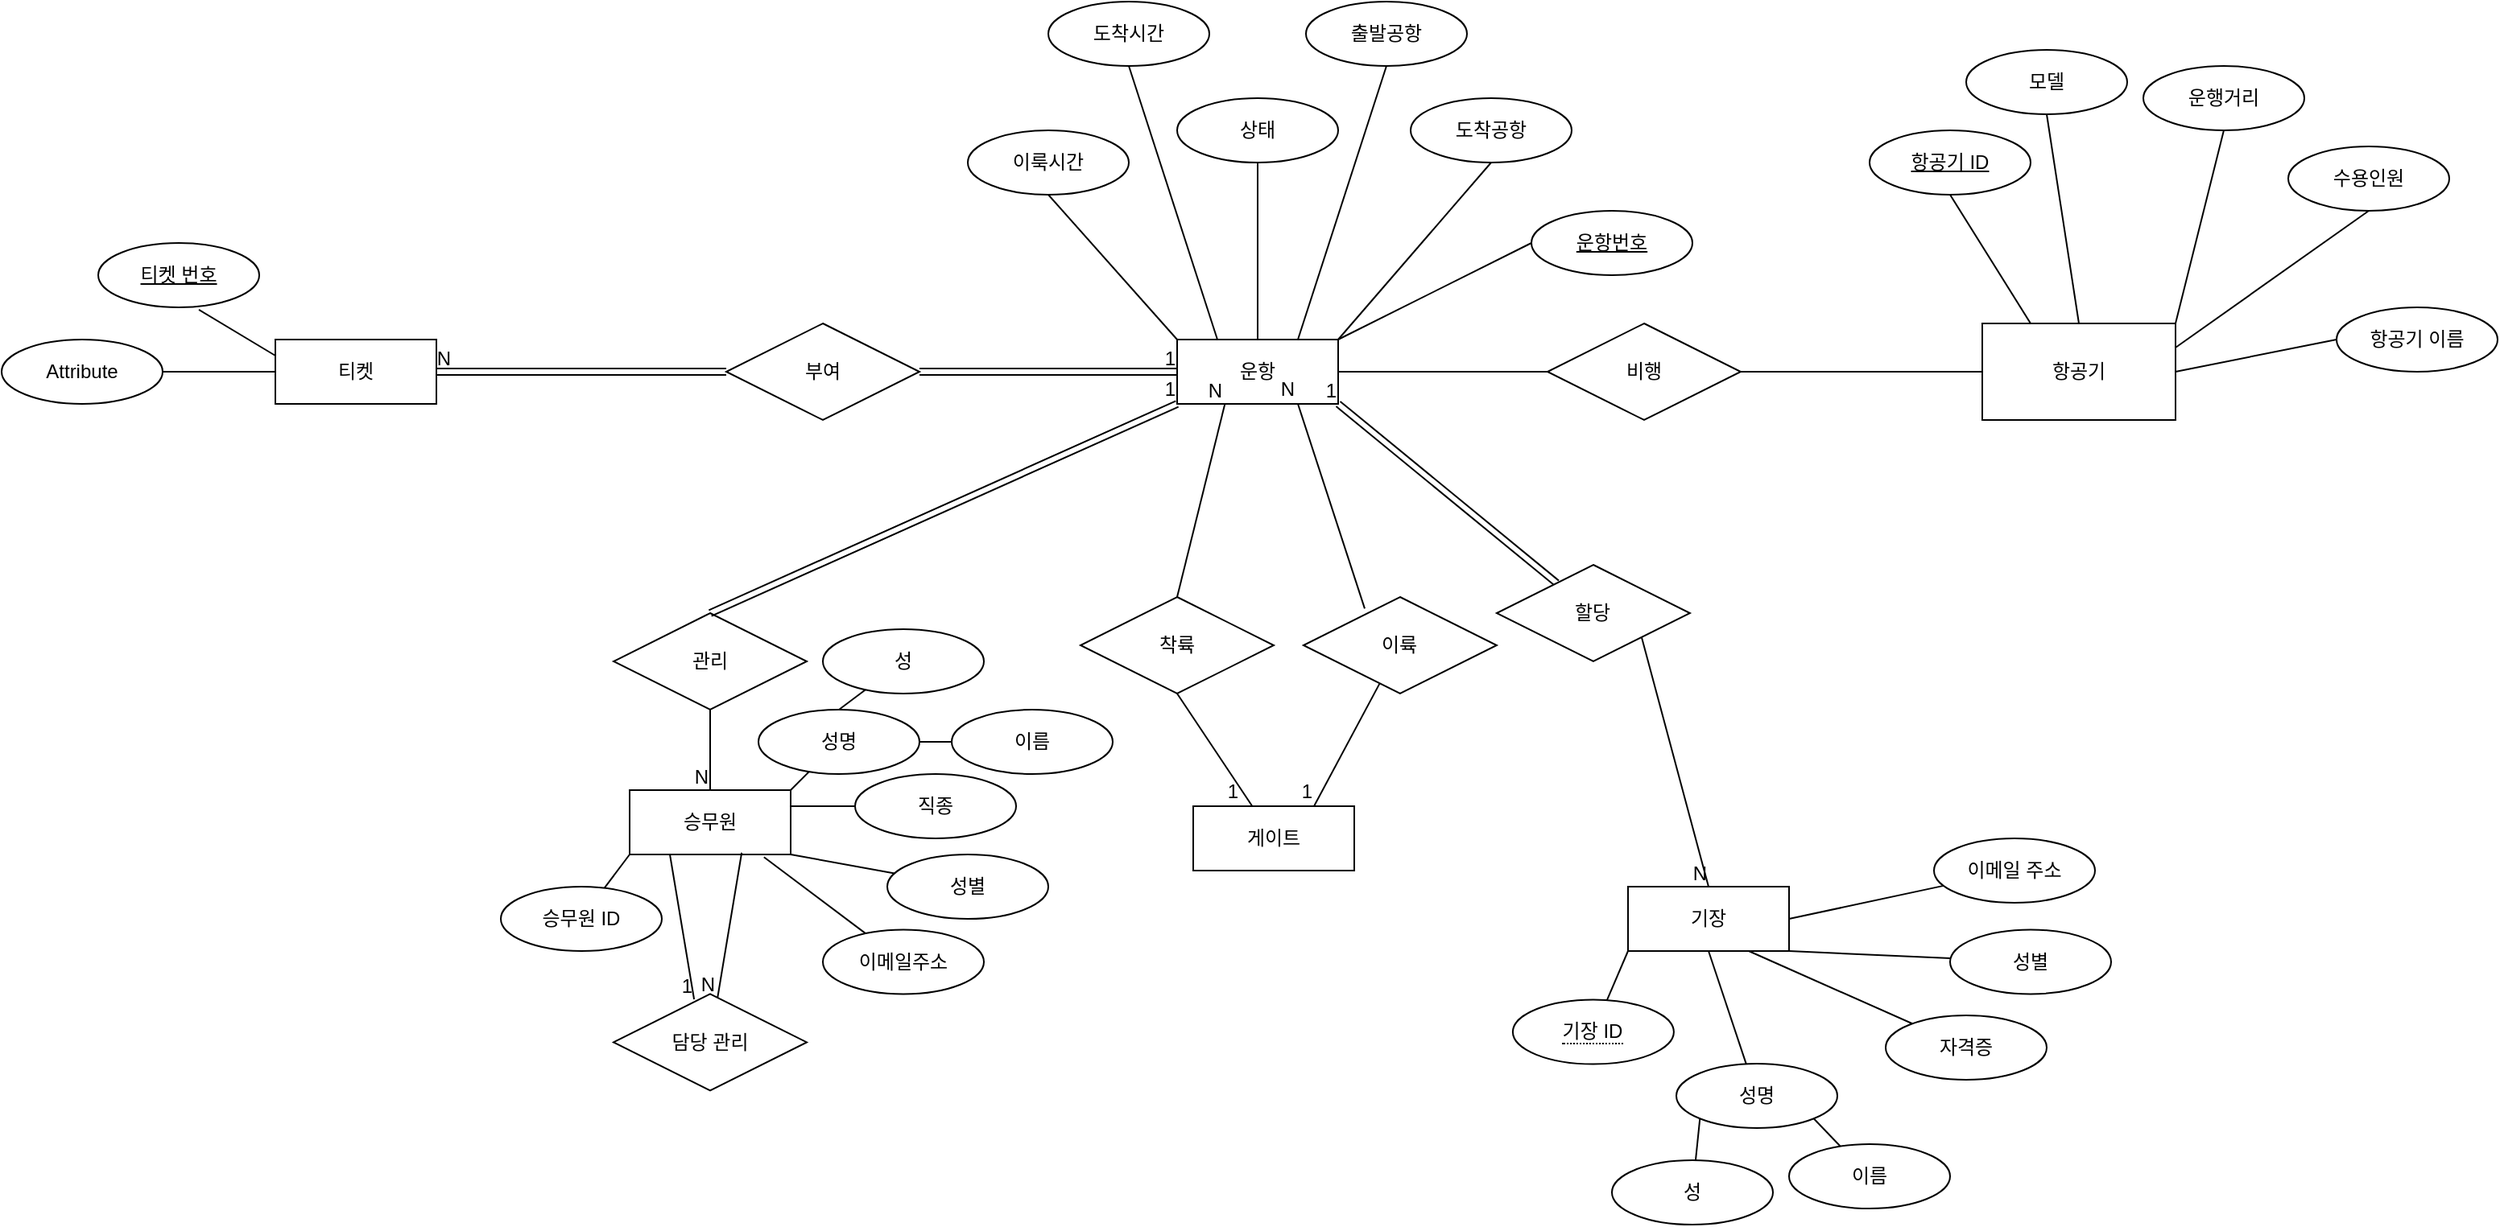 <mxfile version="24.4.9" type="github">
  <diagram name="페이지-1" id="geKBbEWEFcXSWuYg8slL">
    <mxGraphModel dx="1254" dy="447" grid="1" gridSize="10" guides="1" tooltips="1" connect="1" arrows="1" fold="1" page="1" pageScale="1" pageWidth="827" pageHeight="1169" math="0" shadow="0">
      <root>
        <mxCell id="0" />
        <mxCell id="1" parent="0" />
        <mxCell id="P_y4aerGXSMcK7ylAQnV-1" value="운항" style="whiteSpace=wrap;html=1;align=center;" vertex="1" parent="1">
          <mxGeometry x="-40" y="440" width="100" height="40" as="geometry" />
        </mxCell>
        <mxCell id="P_y4aerGXSMcK7ylAQnV-2" value="" style="endArrow=none;html=1;rounded=0;entryX=0;entryY=0;entryDx=0;entryDy=0;exitX=0.5;exitY=1;exitDx=0;exitDy=0;" edge="1" parent="1" source="P_y4aerGXSMcK7ylAQnV-4" target="P_y4aerGXSMcK7ylAQnV-1">
          <mxGeometry relative="1" as="geometry">
            <mxPoint x="-120" y="350" as="sourcePoint" />
            <mxPoint x="10" y="430" as="targetPoint" />
          </mxGeometry>
        </mxCell>
        <mxCell id="P_y4aerGXSMcK7ylAQnV-4" value="이룩시간" style="ellipse;whiteSpace=wrap;html=1;align=center;" vertex="1" parent="1">
          <mxGeometry x="-170" y="310" width="100" height="40" as="geometry" />
        </mxCell>
        <mxCell id="P_y4aerGXSMcK7ylAQnV-5" value="" style="endArrow=none;html=1;rounded=0;entryX=0.25;entryY=0;entryDx=0;entryDy=0;exitX=0.5;exitY=1;exitDx=0;exitDy=0;" edge="1" parent="1" source="P_y4aerGXSMcK7ylAQnV-6" target="P_y4aerGXSMcK7ylAQnV-1">
          <mxGeometry relative="1" as="geometry">
            <mxPoint x="-60" y="270" as="sourcePoint" />
            <mxPoint x="90" y="410" as="targetPoint" />
          </mxGeometry>
        </mxCell>
        <mxCell id="P_y4aerGXSMcK7ylAQnV-6" value="도착시간" style="ellipse;whiteSpace=wrap;html=1;align=center;" vertex="1" parent="1">
          <mxGeometry x="-120" y="230" width="100" height="40" as="geometry" />
        </mxCell>
        <mxCell id="P_y4aerGXSMcK7ylAQnV-7" value="" style="endArrow=none;html=1;rounded=0;entryX=0.5;entryY=0;entryDx=0;entryDy=0;exitX=0.5;exitY=1;exitDx=0;exitDy=0;" edge="1" parent="1" source="P_y4aerGXSMcK7ylAQnV-8" target="P_y4aerGXSMcK7ylAQnV-1">
          <mxGeometry relative="1" as="geometry">
            <mxPoint x="20" y="340" as="sourcePoint" />
            <mxPoint x="100" y="430" as="targetPoint" />
          </mxGeometry>
        </mxCell>
        <mxCell id="P_y4aerGXSMcK7ylAQnV-8" value="상태" style="ellipse;whiteSpace=wrap;html=1;align=center;" vertex="1" parent="1">
          <mxGeometry x="-40" y="290" width="100" height="40" as="geometry" />
        </mxCell>
        <mxCell id="P_y4aerGXSMcK7ylAQnV-9" value="" style="endArrow=none;html=1;rounded=0;entryX=0.75;entryY=0;entryDx=0;entryDy=0;exitX=0.5;exitY=1;exitDx=0;exitDy=0;" edge="1" parent="1" source="P_y4aerGXSMcK7ylAQnV-10" target="P_y4aerGXSMcK7ylAQnV-1">
          <mxGeometry relative="1" as="geometry">
            <mxPoint x="120" y="310" as="sourcePoint" />
            <mxPoint x="35" y="420" as="targetPoint" />
          </mxGeometry>
        </mxCell>
        <mxCell id="P_y4aerGXSMcK7ylAQnV-10" value="출발공항" style="ellipse;whiteSpace=wrap;html=1;align=center;" vertex="1" parent="1">
          <mxGeometry x="40" y="230" width="100" height="40" as="geometry" />
        </mxCell>
        <mxCell id="P_y4aerGXSMcK7ylAQnV-11" value="" style="endArrow=none;html=1;rounded=0;entryX=1;entryY=0;entryDx=0;entryDy=0;exitX=0.5;exitY=1;exitDx=0;exitDy=0;" edge="1" parent="1" source="P_y4aerGXSMcK7ylAQnV-12" target="P_y4aerGXSMcK7ylAQnV-1">
          <mxGeometry relative="1" as="geometry">
            <mxPoint x="185" y="370" as="sourcePoint" />
            <mxPoint x="70" y="480" as="targetPoint" />
          </mxGeometry>
        </mxCell>
        <mxCell id="P_y4aerGXSMcK7ylAQnV-12" value="도착공항" style="ellipse;whiteSpace=wrap;html=1;align=center;" vertex="1" parent="1">
          <mxGeometry x="105" y="290" width="100" height="40" as="geometry" />
        </mxCell>
        <mxCell id="P_y4aerGXSMcK7ylAQnV-13" value="" style="endArrow=none;html=1;rounded=0;entryX=1;entryY=0;entryDx=0;entryDy=0;exitX=0;exitY=0.5;exitDx=0;exitDy=0;" edge="1" parent="1" source="P_y4aerGXSMcK7ylAQnV-15" target="P_y4aerGXSMcK7ylAQnV-1">
          <mxGeometry relative="1" as="geometry">
            <mxPoint x="195" y="350" as="sourcePoint" />
            <mxPoint x="140" y="520" as="targetPoint" />
          </mxGeometry>
        </mxCell>
        <mxCell id="P_y4aerGXSMcK7ylAQnV-15" value="&lt;u&gt;운항번호&lt;/u&gt;" style="ellipse;whiteSpace=wrap;html=1;align=center;" vertex="1" parent="1">
          <mxGeometry x="180" y="360" width="100" height="40" as="geometry" />
        </mxCell>
        <mxCell id="P_y4aerGXSMcK7ylAQnV-20" value="" style="endArrow=none;html=1;rounded=0;entryX=0;entryY=0.5;entryDx=0;entryDy=0;exitX=1;exitY=0.5;exitDx=0;exitDy=0;" edge="1" parent="1" source="P_y4aerGXSMcK7ylAQnV-1" target="P_y4aerGXSMcK7ylAQnV-73">
          <mxGeometry relative="1" as="geometry">
            <mxPoint x="60" y="460" as="sourcePoint" />
            <mxPoint x="220" y="460" as="targetPoint" />
          </mxGeometry>
        </mxCell>
        <mxCell id="P_y4aerGXSMcK7ylAQnV-21" value="항공기" style="whiteSpace=wrap;html=1;" vertex="1" parent="1">
          <mxGeometry x="460" y="430" width="120" height="60" as="geometry" />
        </mxCell>
        <mxCell id="P_y4aerGXSMcK7ylAQnV-23" value="" style="endArrow=none;html=1;rounded=0;entryX=0;entryY=0.5;entryDx=0;entryDy=0;exitX=1;exitY=0.5;exitDx=0;exitDy=0;" edge="1" parent="1" source="P_y4aerGXSMcK7ylAQnV-73" target="P_y4aerGXSMcK7ylAQnV-21">
          <mxGeometry relative="1" as="geometry">
            <mxPoint x="300" y="460" as="sourcePoint" />
            <mxPoint x="460" y="459.58" as="targetPoint" />
          </mxGeometry>
        </mxCell>
        <mxCell id="P_y4aerGXSMcK7ylAQnV-24" value="" style="endArrow=none;html=1;rounded=0;entryX=0.25;entryY=0;entryDx=0;entryDy=0;exitX=0.5;exitY=1;exitDx=0;exitDy=0;" edge="1" parent="1" source="P_y4aerGXSMcK7ylAQnV-36" target="P_y4aerGXSMcK7ylAQnV-21">
          <mxGeometry relative="1" as="geometry">
            <mxPoint x="435.8" y="341" as="sourcePoint" />
            <mxPoint x="540" y="390" as="targetPoint" />
          </mxGeometry>
        </mxCell>
        <mxCell id="P_y4aerGXSMcK7ylAQnV-26" value="모델" style="ellipse;whiteSpace=wrap;html=1;align=center;" vertex="1" parent="1">
          <mxGeometry x="450" y="260" width="100" height="40" as="geometry" />
        </mxCell>
        <mxCell id="P_y4aerGXSMcK7ylAQnV-27" value="" style="endArrow=none;html=1;rounded=0;entryX=0.5;entryY=0;entryDx=0;entryDy=0;exitX=0.5;exitY=1;exitDx=0;exitDy=0;" edge="1" parent="1" source="P_y4aerGXSMcK7ylAQnV-26" target="P_y4aerGXSMcK7ylAQnV-21">
          <mxGeometry relative="1" as="geometry">
            <mxPoint x="440" y="350" as="sourcePoint" />
            <mxPoint x="500" y="440" as="targetPoint" />
          </mxGeometry>
        </mxCell>
        <mxCell id="P_y4aerGXSMcK7ylAQnV-28" value="" style="endArrow=none;html=1;rounded=0;entryX=1;entryY=0;entryDx=0;entryDy=0;exitX=0.5;exitY=1;exitDx=0;exitDy=0;" edge="1" parent="1" source="P_y4aerGXSMcK7ylAQnV-31" target="P_y4aerGXSMcK7ylAQnV-21">
          <mxGeometry relative="1" as="geometry">
            <mxPoint x="630" y="360" as="sourcePoint" />
            <mxPoint x="510" y="450" as="targetPoint" />
          </mxGeometry>
        </mxCell>
        <mxCell id="P_y4aerGXSMcK7ylAQnV-31" value="운행거리" style="ellipse;whiteSpace=wrap;html=1;align=center;" vertex="1" parent="1">
          <mxGeometry x="560" y="270" width="100" height="40" as="geometry" />
        </mxCell>
        <mxCell id="P_y4aerGXSMcK7ylAQnV-32" value="" style="endArrow=none;html=1;rounded=0;entryX=1;entryY=0.25;entryDx=0;entryDy=0;exitX=0.5;exitY=1;exitDx=0;exitDy=0;" edge="1" parent="1" source="P_y4aerGXSMcK7ylAQnV-33" target="P_y4aerGXSMcK7ylAQnV-21">
          <mxGeometry relative="1" as="geometry">
            <mxPoint x="700" y="360" as="sourcePoint" />
            <mxPoint x="520" y="460" as="targetPoint" />
          </mxGeometry>
        </mxCell>
        <mxCell id="P_y4aerGXSMcK7ylAQnV-33" value="수용인원" style="ellipse;whiteSpace=wrap;html=1;align=center;" vertex="1" parent="1">
          <mxGeometry x="650" y="320" width="100" height="40" as="geometry" />
        </mxCell>
        <mxCell id="P_y4aerGXSMcK7ylAQnV-34" value="" style="endArrow=none;html=1;rounded=0;entryX=1;entryY=0.5;entryDx=0;entryDy=0;exitX=0;exitY=0.5;exitDx=0;exitDy=0;" edge="1" parent="1" source="P_y4aerGXSMcK7ylAQnV-35" target="P_y4aerGXSMcK7ylAQnV-21">
          <mxGeometry relative="1" as="geometry">
            <mxPoint x="680" y="440" as="sourcePoint" />
            <mxPoint x="530" y="470" as="targetPoint" />
          </mxGeometry>
        </mxCell>
        <mxCell id="P_y4aerGXSMcK7ylAQnV-35" value="항공기 이름" style="ellipse;whiteSpace=wrap;html=1;align=center;" vertex="1" parent="1">
          <mxGeometry x="680" y="420" width="100" height="40" as="geometry" />
        </mxCell>
        <mxCell id="P_y4aerGXSMcK7ylAQnV-36" value="&lt;u&gt;항공기 ID&lt;/u&gt;" style="ellipse;whiteSpace=wrap;html=1;align=center;" vertex="1" parent="1">
          <mxGeometry x="390" y="310" width="100" height="40" as="geometry" />
        </mxCell>
        <mxCell id="P_y4aerGXSMcK7ylAQnV-39" value="" style="shape=link;html=1;rounded=0;entryX=1;entryY=1;entryDx=0;entryDy=0;" edge="1" parent="1" source="P_y4aerGXSMcK7ylAQnV-72" target="P_y4aerGXSMcK7ylAQnV-1">
          <mxGeometry relative="1" as="geometry">
            <mxPoint x="190" y="590" as="sourcePoint" />
            <mxPoint x="250" y="550" as="targetPoint" />
          </mxGeometry>
        </mxCell>
        <mxCell id="P_y4aerGXSMcK7ylAQnV-40" value="1" style="resizable=0;html=1;whiteSpace=wrap;align=right;verticalAlign=bottom;" connectable="0" vertex="1" parent="P_y4aerGXSMcK7ylAQnV-39">
          <mxGeometry x="1" relative="1" as="geometry" />
        </mxCell>
        <mxCell id="P_y4aerGXSMcK7ylAQnV-44" value="" style="endArrow=none;html=1;rounded=0;exitX=1;exitY=1;exitDx=0;exitDy=0;entryX=0.5;entryY=0;entryDx=0;entryDy=0;" edge="1" parent="1" source="P_y4aerGXSMcK7ylAQnV-72" target="P_y4aerGXSMcK7ylAQnV-46">
          <mxGeometry relative="1" as="geometry">
            <mxPoint x="230" y="630" as="sourcePoint" />
            <mxPoint x="280" y="770" as="targetPoint" />
          </mxGeometry>
        </mxCell>
        <mxCell id="P_y4aerGXSMcK7ylAQnV-45" value="N" style="resizable=0;html=1;whiteSpace=wrap;align=right;verticalAlign=bottom;" connectable="0" vertex="1" parent="P_y4aerGXSMcK7ylAQnV-44">
          <mxGeometry x="1" relative="1" as="geometry">
            <mxPoint as="offset" />
          </mxGeometry>
        </mxCell>
        <mxCell id="P_y4aerGXSMcK7ylAQnV-46" value="기장" style="whiteSpace=wrap;html=1;align=center;" vertex="1" parent="1">
          <mxGeometry x="240" y="780" width="100" height="40" as="geometry" />
        </mxCell>
        <mxCell id="P_y4aerGXSMcK7ylAQnV-48" value="" style="endArrow=none;html=1;rounded=0;exitX=1;exitY=0.5;exitDx=0;exitDy=0;" edge="1" parent="1" source="P_y4aerGXSMcK7ylAQnV-46" target="P_y4aerGXSMcK7ylAQnV-49">
          <mxGeometry relative="1" as="geometry">
            <mxPoint x="390" y="840" as="sourcePoint" />
            <mxPoint x="450" y="770" as="targetPoint" />
          </mxGeometry>
        </mxCell>
        <mxCell id="P_y4aerGXSMcK7ylAQnV-49" value="이메일 주소" style="ellipse;whiteSpace=wrap;html=1;align=center;" vertex="1" parent="1">
          <mxGeometry x="430" y="750" width="100" height="40" as="geometry" />
        </mxCell>
        <mxCell id="P_y4aerGXSMcK7ylAQnV-50" value="" style="endArrow=none;html=1;rounded=0;exitX=1;exitY=1;exitDx=0;exitDy=0;" edge="1" parent="1" source="P_y4aerGXSMcK7ylAQnV-46" target="P_y4aerGXSMcK7ylAQnV-53">
          <mxGeometry relative="1" as="geometry">
            <mxPoint x="350" y="810" as="sourcePoint" />
            <mxPoint x="440.68" y="826.712" as="targetPoint" />
          </mxGeometry>
        </mxCell>
        <mxCell id="P_y4aerGXSMcK7ylAQnV-52" value="" style="endArrow=none;html=1;rounded=0;exitX=0.75;exitY=1;exitDx=0;exitDy=0;" edge="1" parent="1" source="P_y4aerGXSMcK7ylAQnV-46" target="P_y4aerGXSMcK7ylAQnV-55">
          <mxGeometry relative="1" as="geometry">
            <mxPoint x="360" y="820" as="sourcePoint" />
            <mxPoint x="410" y="860" as="targetPoint" />
          </mxGeometry>
        </mxCell>
        <mxCell id="P_y4aerGXSMcK7ylAQnV-53" value="성별" style="ellipse;whiteSpace=wrap;html=1;align=center;" vertex="1" parent="1">
          <mxGeometry x="440.0" y="806.712" width="100" height="40" as="geometry" />
        </mxCell>
        <mxCell id="P_y4aerGXSMcK7ylAQnV-55" value="자격증" style="ellipse;whiteSpace=wrap;html=1;align=center;" vertex="1" parent="1">
          <mxGeometry x="400" y="860" width="100" height="40" as="geometry" />
        </mxCell>
        <mxCell id="P_y4aerGXSMcK7ylAQnV-56" value="" style="endArrow=none;html=1;rounded=0;exitX=0.5;exitY=1;exitDx=0;exitDy=0;" edge="1" parent="1" source="P_y4aerGXSMcK7ylAQnV-46" target="P_y4aerGXSMcK7ylAQnV-57">
          <mxGeometry relative="1" as="geometry">
            <mxPoint x="370" y="830" as="sourcePoint" />
            <mxPoint x="320" y="910" as="targetPoint" />
          </mxGeometry>
        </mxCell>
        <mxCell id="P_y4aerGXSMcK7ylAQnV-57" value="성명" style="ellipse;whiteSpace=wrap;html=1;align=center;" vertex="1" parent="1">
          <mxGeometry x="270" y="890" width="100" height="40" as="geometry" />
        </mxCell>
        <mxCell id="P_y4aerGXSMcK7ylAQnV-58" value="" style="endArrow=none;html=1;rounded=0;exitX=0;exitY=1;exitDx=0;exitDy=0;" edge="1" parent="1" source="P_y4aerGXSMcK7ylAQnV-57" target="P_y4aerGXSMcK7ylAQnV-59">
          <mxGeometry relative="1" as="geometry">
            <mxPoint x="380" y="840" as="sourcePoint" />
            <mxPoint x="280" y="970" as="targetPoint" />
          </mxGeometry>
        </mxCell>
        <mxCell id="P_y4aerGXSMcK7ylAQnV-59" value="성" style="ellipse;whiteSpace=wrap;html=1;align=center;" vertex="1" parent="1">
          <mxGeometry x="230" y="950" width="100" height="40" as="geometry" />
        </mxCell>
        <mxCell id="P_y4aerGXSMcK7ylAQnV-60" value="" style="endArrow=none;html=1;rounded=0;exitX=1;exitY=1;exitDx=0;exitDy=0;" edge="1" parent="1" source="P_y4aerGXSMcK7ylAQnV-57" target="P_y4aerGXSMcK7ylAQnV-61">
          <mxGeometry relative="1" as="geometry">
            <mxPoint x="390" y="850" as="sourcePoint" />
            <mxPoint x="390" y="960" as="targetPoint" />
          </mxGeometry>
        </mxCell>
        <mxCell id="P_y4aerGXSMcK7ylAQnV-61" value="이름" style="ellipse;whiteSpace=wrap;html=1;align=center;" vertex="1" parent="1">
          <mxGeometry x="340" y="940" width="100" height="40" as="geometry" />
        </mxCell>
        <mxCell id="P_y4aerGXSMcK7ylAQnV-62" value="" style="endArrow=none;html=1;rounded=0;exitX=0;exitY=1;exitDx=0;exitDy=0;" edge="1" parent="1" source="P_y4aerGXSMcK7ylAQnV-46" target="P_y4aerGXSMcK7ylAQnV-65">
          <mxGeometry relative="1" as="geometry">
            <mxPoint x="400" y="860" as="sourcePoint" />
            <mxPoint x="218.448" y="870.288" as="targetPoint" />
          </mxGeometry>
        </mxCell>
        <mxCell id="P_y4aerGXSMcK7ylAQnV-65" value="&lt;span style=&quot;border-bottom: 1px dotted&quot;&gt;기장 ID&lt;/span&gt;" style="ellipse;whiteSpace=wrap;html=1;align=center;" vertex="1" parent="1">
          <mxGeometry x="168.448" y="850.288" width="100" height="40" as="geometry" />
        </mxCell>
        <mxCell id="P_y4aerGXSMcK7ylAQnV-66" value="" style="endArrow=none;html=1;rounded=0;entryX=0.296;entryY=1.007;entryDx=0;entryDy=0;entryPerimeter=0;exitX=0.5;exitY=0;exitDx=0;exitDy=0;" edge="1" parent="1" source="P_y4aerGXSMcK7ylAQnV-71" target="P_y4aerGXSMcK7ylAQnV-1">
          <mxGeometry relative="1" as="geometry">
            <mxPoint x="-40" y="600" as="sourcePoint" />
            <mxPoint x="120" y="600" as="targetPoint" />
          </mxGeometry>
        </mxCell>
        <mxCell id="P_y4aerGXSMcK7ylAQnV-67" value="N" style="resizable=0;html=1;whiteSpace=wrap;align=right;verticalAlign=bottom;" connectable="0" vertex="1" parent="P_y4aerGXSMcK7ylAQnV-66">
          <mxGeometry x="1" relative="1" as="geometry" />
        </mxCell>
        <mxCell id="P_y4aerGXSMcK7ylAQnV-68" value="" style="endArrow=none;html=1;rounded=0;entryX=0.75;entryY=1;entryDx=0;entryDy=0;exitX=0.317;exitY=0.12;exitDx=0;exitDy=0;exitPerimeter=0;" edge="1" parent="1" source="P_y4aerGXSMcK7ylAQnV-76" target="P_y4aerGXSMcK7ylAQnV-1">
          <mxGeometry relative="1" as="geometry">
            <mxPoint x="70" y="600" as="sourcePoint" />
            <mxPoint y="490" as="targetPoint" />
          </mxGeometry>
        </mxCell>
        <mxCell id="P_y4aerGXSMcK7ylAQnV-69" value="N" style="resizable=0;html=1;whiteSpace=wrap;align=right;verticalAlign=bottom;" connectable="0" vertex="1" parent="P_y4aerGXSMcK7ylAQnV-68">
          <mxGeometry x="1" relative="1" as="geometry" />
        </mxCell>
        <mxCell id="P_y4aerGXSMcK7ylAQnV-71" value="착륙" style="shape=rhombus;perimeter=rhombusPerimeter;whiteSpace=wrap;html=1;align=center;" vertex="1" parent="1">
          <mxGeometry x="-100" y="600" width="120" height="60" as="geometry" />
        </mxCell>
        <mxCell id="P_y4aerGXSMcK7ylAQnV-72" value="할당" style="shape=rhombus;perimeter=rhombusPerimeter;whiteSpace=wrap;html=1;align=center;" vertex="1" parent="1">
          <mxGeometry x="158.45" y="580" width="120" height="60" as="geometry" />
        </mxCell>
        <mxCell id="P_y4aerGXSMcK7ylAQnV-73" value="비행" style="shape=rhombus;perimeter=rhombusPerimeter;whiteSpace=wrap;html=1;align=center;" vertex="1" parent="1">
          <mxGeometry x="190" y="430" width="120" height="60" as="geometry" />
        </mxCell>
        <mxCell id="P_y4aerGXSMcK7ylAQnV-76" value="이륙" style="shape=rhombus;perimeter=rhombusPerimeter;whiteSpace=wrap;html=1;align=center;" vertex="1" parent="1">
          <mxGeometry x="38.45" y="600" width="120" height="60" as="geometry" />
        </mxCell>
        <mxCell id="P_y4aerGXSMcK7ylAQnV-77" value="" style="endArrow=none;html=1;rounded=0;exitX=0.5;exitY=1;exitDx=0;exitDy=0;" edge="1" parent="1" source="P_y4aerGXSMcK7ylAQnV-71" target="P_y4aerGXSMcK7ylAQnV-79">
          <mxGeometry relative="1" as="geometry">
            <mxPoint x="10" y="680" as="sourcePoint" />
            <mxPoint x="-10" y="750" as="targetPoint" />
          </mxGeometry>
        </mxCell>
        <mxCell id="P_y4aerGXSMcK7ylAQnV-78" value="1" style="resizable=0;html=1;whiteSpace=wrap;align=right;verticalAlign=bottom;" connectable="0" vertex="1" parent="P_y4aerGXSMcK7ylAQnV-77">
          <mxGeometry x="1" relative="1" as="geometry">
            <mxPoint x="-7" as="offset" />
          </mxGeometry>
        </mxCell>
        <mxCell id="P_y4aerGXSMcK7ylAQnV-79" value="게이트" style="whiteSpace=wrap;html=1;align=center;" vertex="1" parent="1">
          <mxGeometry x="-30" y="730" width="100" height="40" as="geometry" />
        </mxCell>
        <mxCell id="P_y4aerGXSMcK7ylAQnV-80" value="" style="endArrow=none;html=1;rounded=0;entryX=0.75;entryY=0;entryDx=0;entryDy=0;" edge="1" parent="1" source="P_y4aerGXSMcK7ylAQnV-76" target="P_y4aerGXSMcK7ylAQnV-79">
          <mxGeometry relative="1" as="geometry">
            <mxPoint x="10" y="680" as="sourcePoint" />
            <mxPoint x="170" y="680" as="targetPoint" />
          </mxGeometry>
        </mxCell>
        <mxCell id="P_y4aerGXSMcK7ylAQnV-81" value="1" style="resizable=0;html=1;whiteSpace=wrap;align=right;verticalAlign=bottom;" connectable="0" vertex="1" parent="P_y4aerGXSMcK7ylAQnV-80">
          <mxGeometry x="1" relative="1" as="geometry" />
        </mxCell>
        <mxCell id="P_y4aerGXSMcK7ylAQnV-90" value="관리" style="shape=rhombus;perimeter=rhombusPerimeter;whiteSpace=wrap;html=1;align=center;" vertex="1" parent="1">
          <mxGeometry x="-390" y="610" width="120" height="60" as="geometry" />
        </mxCell>
        <mxCell id="P_y4aerGXSMcK7ylAQnV-91" value="" style="shape=link;html=1;rounded=0;exitX=0.5;exitY=0;exitDx=0;exitDy=0;entryX=0;entryY=1;entryDx=0;entryDy=0;" edge="1" parent="1" source="P_y4aerGXSMcK7ylAQnV-90" target="P_y4aerGXSMcK7ylAQnV-1">
          <mxGeometry relative="1" as="geometry">
            <mxPoint x="-140" y="640" as="sourcePoint" />
            <mxPoint x="20" y="640" as="targetPoint" />
          </mxGeometry>
        </mxCell>
        <mxCell id="P_y4aerGXSMcK7ylAQnV-92" value="1" style="resizable=0;html=1;whiteSpace=wrap;align=right;verticalAlign=bottom;" connectable="0" vertex="1" parent="P_y4aerGXSMcK7ylAQnV-91">
          <mxGeometry x="1" relative="1" as="geometry" />
        </mxCell>
        <mxCell id="P_y4aerGXSMcK7ylAQnV-93" value="" style="shape=link;html=1;rounded=0;entryX=0;entryY=0.5;entryDx=0;entryDy=0;exitX=1;exitY=0.5;exitDx=0;exitDy=0;" edge="1" parent="1" source="P_y4aerGXSMcK7ylAQnV-118" target="P_y4aerGXSMcK7ylAQnV-1">
          <mxGeometry relative="1" as="geometry">
            <mxPoint x="-200" y="460" as="sourcePoint" />
            <mxPoint x="-30" y="490" as="targetPoint" />
          </mxGeometry>
        </mxCell>
        <mxCell id="P_y4aerGXSMcK7ylAQnV-94" value="1" style="resizable=0;html=1;whiteSpace=wrap;align=right;verticalAlign=bottom;" connectable="0" vertex="1" parent="P_y4aerGXSMcK7ylAQnV-93">
          <mxGeometry x="1" relative="1" as="geometry" />
        </mxCell>
        <mxCell id="P_y4aerGXSMcK7ylAQnV-95" value="" style="endArrow=none;html=1;rounded=0;exitX=0.5;exitY=1;exitDx=0;exitDy=0;" edge="1" parent="1" source="P_y4aerGXSMcK7ylAQnV-90" target="P_y4aerGXSMcK7ylAQnV-97">
          <mxGeometry relative="1" as="geometry">
            <mxPoint x="-330" y="670" as="sourcePoint" />
            <mxPoint x="-330" y="740" as="targetPoint" />
          </mxGeometry>
        </mxCell>
        <mxCell id="P_y4aerGXSMcK7ylAQnV-96" value="N" style="resizable=0;html=1;whiteSpace=wrap;align=right;verticalAlign=bottom;" connectable="0" vertex="1" parent="P_y4aerGXSMcK7ylAQnV-95">
          <mxGeometry x="1" relative="1" as="geometry" />
        </mxCell>
        <mxCell id="P_y4aerGXSMcK7ylAQnV-97" value="승무원" style="whiteSpace=wrap;html=1;align=center;" vertex="1" parent="1">
          <mxGeometry x="-380" y="720" width="100" height="40" as="geometry" />
        </mxCell>
        <mxCell id="P_y4aerGXSMcK7ylAQnV-98" value="" style="endArrow=none;html=1;rounded=0;exitX=1;exitY=0;exitDx=0;exitDy=0;" edge="1" parent="1" source="P_y4aerGXSMcK7ylAQnV-97" target="P_y4aerGXSMcK7ylAQnV-99">
          <mxGeometry relative="1" as="geometry">
            <mxPoint x="-270" y="720" as="sourcePoint" />
            <mxPoint x="-250" y="690" as="targetPoint" />
          </mxGeometry>
        </mxCell>
        <mxCell id="P_y4aerGXSMcK7ylAQnV-99" value="성명" style="ellipse;whiteSpace=wrap;html=1;align=center;" vertex="1" parent="1">
          <mxGeometry x="-300" y="670" width="100" height="40" as="geometry" />
        </mxCell>
        <mxCell id="P_y4aerGXSMcK7ylAQnV-100" value="" style="endArrow=none;html=1;rounded=0;exitX=0.5;exitY=0;exitDx=0;exitDy=0;" edge="1" parent="1" source="P_y4aerGXSMcK7ylAQnV-99" target="P_y4aerGXSMcK7ylAQnV-101">
          <mxGeometry relative="1" as="geometry">
            <mxPoint x="-310" y="770" as="sourcePoint" />
            <mxPoint x="-220" y="640" as="targetPoint" />
          </mxGeometry>
        </mxCell>
        <mxCell id="P_y4aerGXSMcK7ylAQnV-101" value="성" style="ellipse;whiteSpace=wrap;html=1;align=center;" vertex="1" parent="1">
          <mxGeometry x="-260" y="620" width="100" height="40" as="geometry" />
        </mxCell>
        <mxCell id="P_y4aerGXSMcK7ylAQnV-102" value="" style="endArrow=none;html=1;rounded=0;exitX=1;exitY=0.5;exitDx=0;exitDy=0;" edge="1" parent="1" source="P_y4aerGXSMcK7ylAQnV-99" target="P_y4aerGXSMcK7ylAQnV-103">
          <mxGeometry relative="1" as="geometry">
            <mxPoint x="-300" y="780" as="sourcePoint" />
            <mxPoint x="-150" y="690" as="targetPoint" />
          </mxGeometry>
        </mxCell>
        <mxCell id="P_y4aerGXSMcK7ylAQnV-103" value="이름" style="ellipse;whiteSpace=wrap;html=1;align=center;" vertex="1" parent="1">
          <mxGeometry x="-180" y="670" width="100" height="40" as="geometry" />
        </mxCell>
        <mxCell id="P_y4aerGXSMcK7ylAQnV-104" value="" style="endArrow=none;html=1;rounded=0;exitX=1;exitY=0.25;exitDx=0;exitDy=0;" edge="1" parent="1" source="P_y4aerGXSMcK7ylAQnV-97" target="P_y4aerGXSMcK7ylAQnV-105">
          <mxGeometry relative="1" as="geometry">
            <mxPoint x="-290" y="790" as="sourcePoint" />
            <mxPoint x="-190" y="730" as="targetPoint" />
          </mxGeometry>
        </mxCell>
        <mxCell id="P_y4aerGXSMcK7ylAQnV-105" value="직종" style="ellipse;whiteSpace=wrap;html=1;align=center;" vertex="1" parent="1">
          <mxGeometry x="-240" y="710" width="100" height="40" as="geometry" />
        </mxCell>
        <mxCell id="P_y4aerGXSMcK7ylAQnV-106" value="" style="endArrow=none;html=1;rounded=0;exitX=1;exitY=1;exitDx=0;exitDy=0;" edge="1" parent="1" source="P_y4aerGXSMcK7ylAQnV-97" target="P_y4aerGXSMcK7ylAQnV-107">
          <mxGeometry relative="1" as="geometry">
            <mxPoint x="-280" y="800" as="sourcePoint" />
            <mxPoint x="-200" y="770" as="targetPoint" />
          </mxGeometry>
        </mxCell>
        <mxCell id="P_y4aerGXSMcK7ylAQnV-107" value="성별" style="ellipse;whiteSpace=wrap;html=1;align=center;" vertex="1" parent="1">
          <mxGeometry x="-220" y="760" width="100" height="40" as="geometry" />
        </mxCell>
        <mxCell id="P_y4aerGXSMcK7ylAQnV-108" value="" style="endArrow=none;html=1;rounded=0;exitX=0.834;exitY=1.041;exitDx=0;exitDy=0;exitPerimeter=0;" edge="1" parent="1" source="P_y4aerGXSMcK7ylAQnV-97" target="P_y4aerGXSMcK7ylAQnV-109">
          <mxGeometry relative="1" as="geometry">
            <mxPoint x="-270" y="810" as="sourcePoint" />
            <mxPoint x="-210" y="820" as="targetPoint" />
          </mxGeometry>
        </mxCell>
        <mxCell id="P_y4aerGXSMcK7ylAQnV-109" value="이메일주소" style="ellipse;whiteSpace=wrap;html=1;align=center;" vertex="1" parent="1">
          <mxGeometry x="-260" y="806.71" width="100" height="40" as="geometry" />
        </mxCell>
        <mxCell id="P_y4aerGXSMcK7ylAQnV-110" value="" style="endArrow=none;html=1;rounded=0;exitX=0.696;exitY=0.972;exitDx=0;exitDy=0;exitPerimeter=0;" edge="1" parent="1" source="P_y4aerGXSMcK7ylAQnV-97" target="P_y4aerGXSMcK7ylAQnV-115">
          <mxGeometry relative="1" as="geometry">
            <mxPoint x="-310" y="840" as="sourcePoint" />
            <mxPoint x="-310" y="840" as="targetPoint" />
          </mxGeometry>
        </mxCell>
        <mxCell id="P_y4aerGXSMcK7ylAQnV-111" value="N" style="resizable=0;html=1;whiteSpace=wrap;align=right;verticalAlign=bottom;" connectable="0" vertex="1" parent="P_y4aerGXSMcK7ylAQnV-110">
          <mxGeometry x="1" relative="1" as="geometry" />
        </mxCell>
        <mxCell id="P_y4aerGXSMcK7ylAQnV-112" value="" style="endArrow=none;html=1;rounded=0;exitX=0.25;exitY=1;exitDx=0;exitDy=0;entryX=0.417;entryY=0.055;entryDx=0;entryDy=0;entryPerimeter=0;" edge="1" parent="1" source="P_y4aerGXSMcK7ylAQnV-97" target="P_y4aerGXSMcK7ylAQnV-115">
          <mxGeometry relative="1" as="geometry">
            <mxPoint x="-390" y="830" as="sourcePoint" />
            <mxPoint x="-350" y="840" as="targetPoint" />
          </mxGeometry>
        </mxCell>
        <mxCell id="P_y4aerGXSMcK7ylAQnV-113" value="1" style="resizable=0;html=1;whiteSpace=wrap;align=right;verticalAlign=bottom;" connectable="0" vertex="1" parent="P_y4aerGXSMcK7ylAQnV-112">
          <mxGeometry x="1" relative="1" as="geometry" />
        </mxCell>
        <mxCell id="P_y4aerGXSMcK7ylAQnV-115" value="담당 관리" style="shape=rhombus;perimeter=rhombusPerimeter;whiteSpace=wrap;html=1;align=center;" vertex="1" parent="1">
          <mxGeometry x="-390" y="846.71" width="120" height="60" as="geometry" />
        </mxCell>
        <mxCell id="P_y4aerGXSMcK7ylAQnV-116" value="" style="endArrow=none;html=1;rounded=0;exitX=0;exitY=1;exitDx=0;exitDy=0;" edge="1" parent="1" source="P_y4aerGXSMcK7ylAQnV-97" target="P_y4aerGXSMcK7ylAQnV-117">
          <mxGeometry relative="1" as="geometry">
            <mxPoint x="-287" y="772" as="sourcePoint" />
            <mxPoint x="-410" y="800" as="targetPoint" />
          </mxGeometry>
        </mxCell>
        <mxCell id="P_y4aerGXSMcK7ylAQnV-117" value="승무원 ID" style="ellipse;whiteSpace=wrap;html=1;align=center;" vertex="1" parent="1">
          <mxGeometry x="-460" y="780" width="100" height="40" as="geometry" />
        </mxCell>
        <mxCell id="P_y4aerGXSMcK7ylAQnV-118" value="부여" style="shape=rhombus;perimeter=rhombusPerimeter;whiteSpace=wrap;html=1;align=center;" vertex="1" parent="1">
          <mxGeometry x="-320" y="430" width="120" height="60" as="geometry" />
        </mxCell>
        <mxCell id="P_y4aerGXSMcK7ylAQnV-121" value="" style="shape=link;html=1;rounded=0;exitX=0;exitY=0.5;exitDx=0;exitDy=0;entryX=1;entryY=0.5;entryDx=0;entryDy=0;" edge="1" parent="1" source="P_y4aerGXSMcK7ylAQnV-118" target="P_y4aerGXSMcK7ylAQnV-123">
          <mxGeometry relative="1" as="geometry">
            <mxPoint x="-400" y="450" as="sourcePoint" />
            <mxPoint x="-490" y="460" as="targetPoint" />
          </mxGeometry>
        </mxCell>
        <mxCell id="P_y4aerGXSMcK7ylAQnV-122" value="N" style="resizable=0;html=1;whiteSpace=wrap;align=right;verticalAlign=bottom;" connectable="0" vertex="1" parent="P_y4aerGXSMcK7ylAQnV-121">
          <mxGeometry x="1" relative="1" as="geometry">
            <mxPoint x="10" as="offset" />
          </mxGeometry>
        </mxCell>
        <mxCell id="P_y4aerGXSMcK7ylAQnV-123" value="티켓" style="whiteSpace=wrap;html=1;align=center;" vertex="1" parent="1">
          <mxGeometry x="-600" y="440" width="100" height="40" as="geometry" />
        </mxCell>
        <mxCell id="P_y4aerGXSMcK7ylAQnV-124" value="" style="endArrow=none;html=1;rounded=0;exitX=0;exitY=0.25;exitDx=0;exitDy=0;entryX=0.625;entryY=1.037;entryDx=0;entryDy=0;entryPerimeter=0;" edge="1" parent="1" source="P_y4aerGXSMcK7ylAQnV-123" target="P_y4aerGXSMcK7ylAQnV-132">
          <mxGeometry relative="1" as="geometry">
            <mxPoint x="-690" y="400" as="sourcePoint" />
            <mxPoint x="-638.435" y="424.272" as="targetPoint" />
          </mxGeometry>
        </mxCell>
        <mxCell id="P_y4aerGXSMcK7ylAQnV-129" value="" style="endArrow=none;html=1;rounded=0;exitX=0;exitY=0.5;exitDx=0;exitDy=0;" edge="1" parent="1" source="P_y4aerGXSMcK7ylAQnV-123" target="P_y4aerGXSMcK7ylAQnV-131">
          <mxGeometry relative="1" as="geometry">
            <mxPoint x="-600" y="460" as="sourcePoint" />
            <mxPoint x="-680" y="460" as="targetPoint" />
          </mxGeometry>
        </mxCell>
        <mxCell id="P_y4aerGXSMcK7ylAQnV-131" value="Attribute" style="ellipse;whiteSpace=wrap;html=1;align=center;" vertex="1" parent="1">
          <mxGeometry x="-770" y="440" width="100" height="40" as="geometry" />
        </mxCell>
        <mxCell id="P_y4aerGXSMcK7ylAQnV-132" value="티켓 번호" style="ellipse;whiteSpace=wrap;html=1;align=center;fontStyle=4;" vertex="1" parent="1">
          <mxGeometry x="-710" y="380" width="100" height="40" as="geometry" />
        </mxCell>
      </root>
    </mxGraphModel>
  </diagram>
</mxfile>
